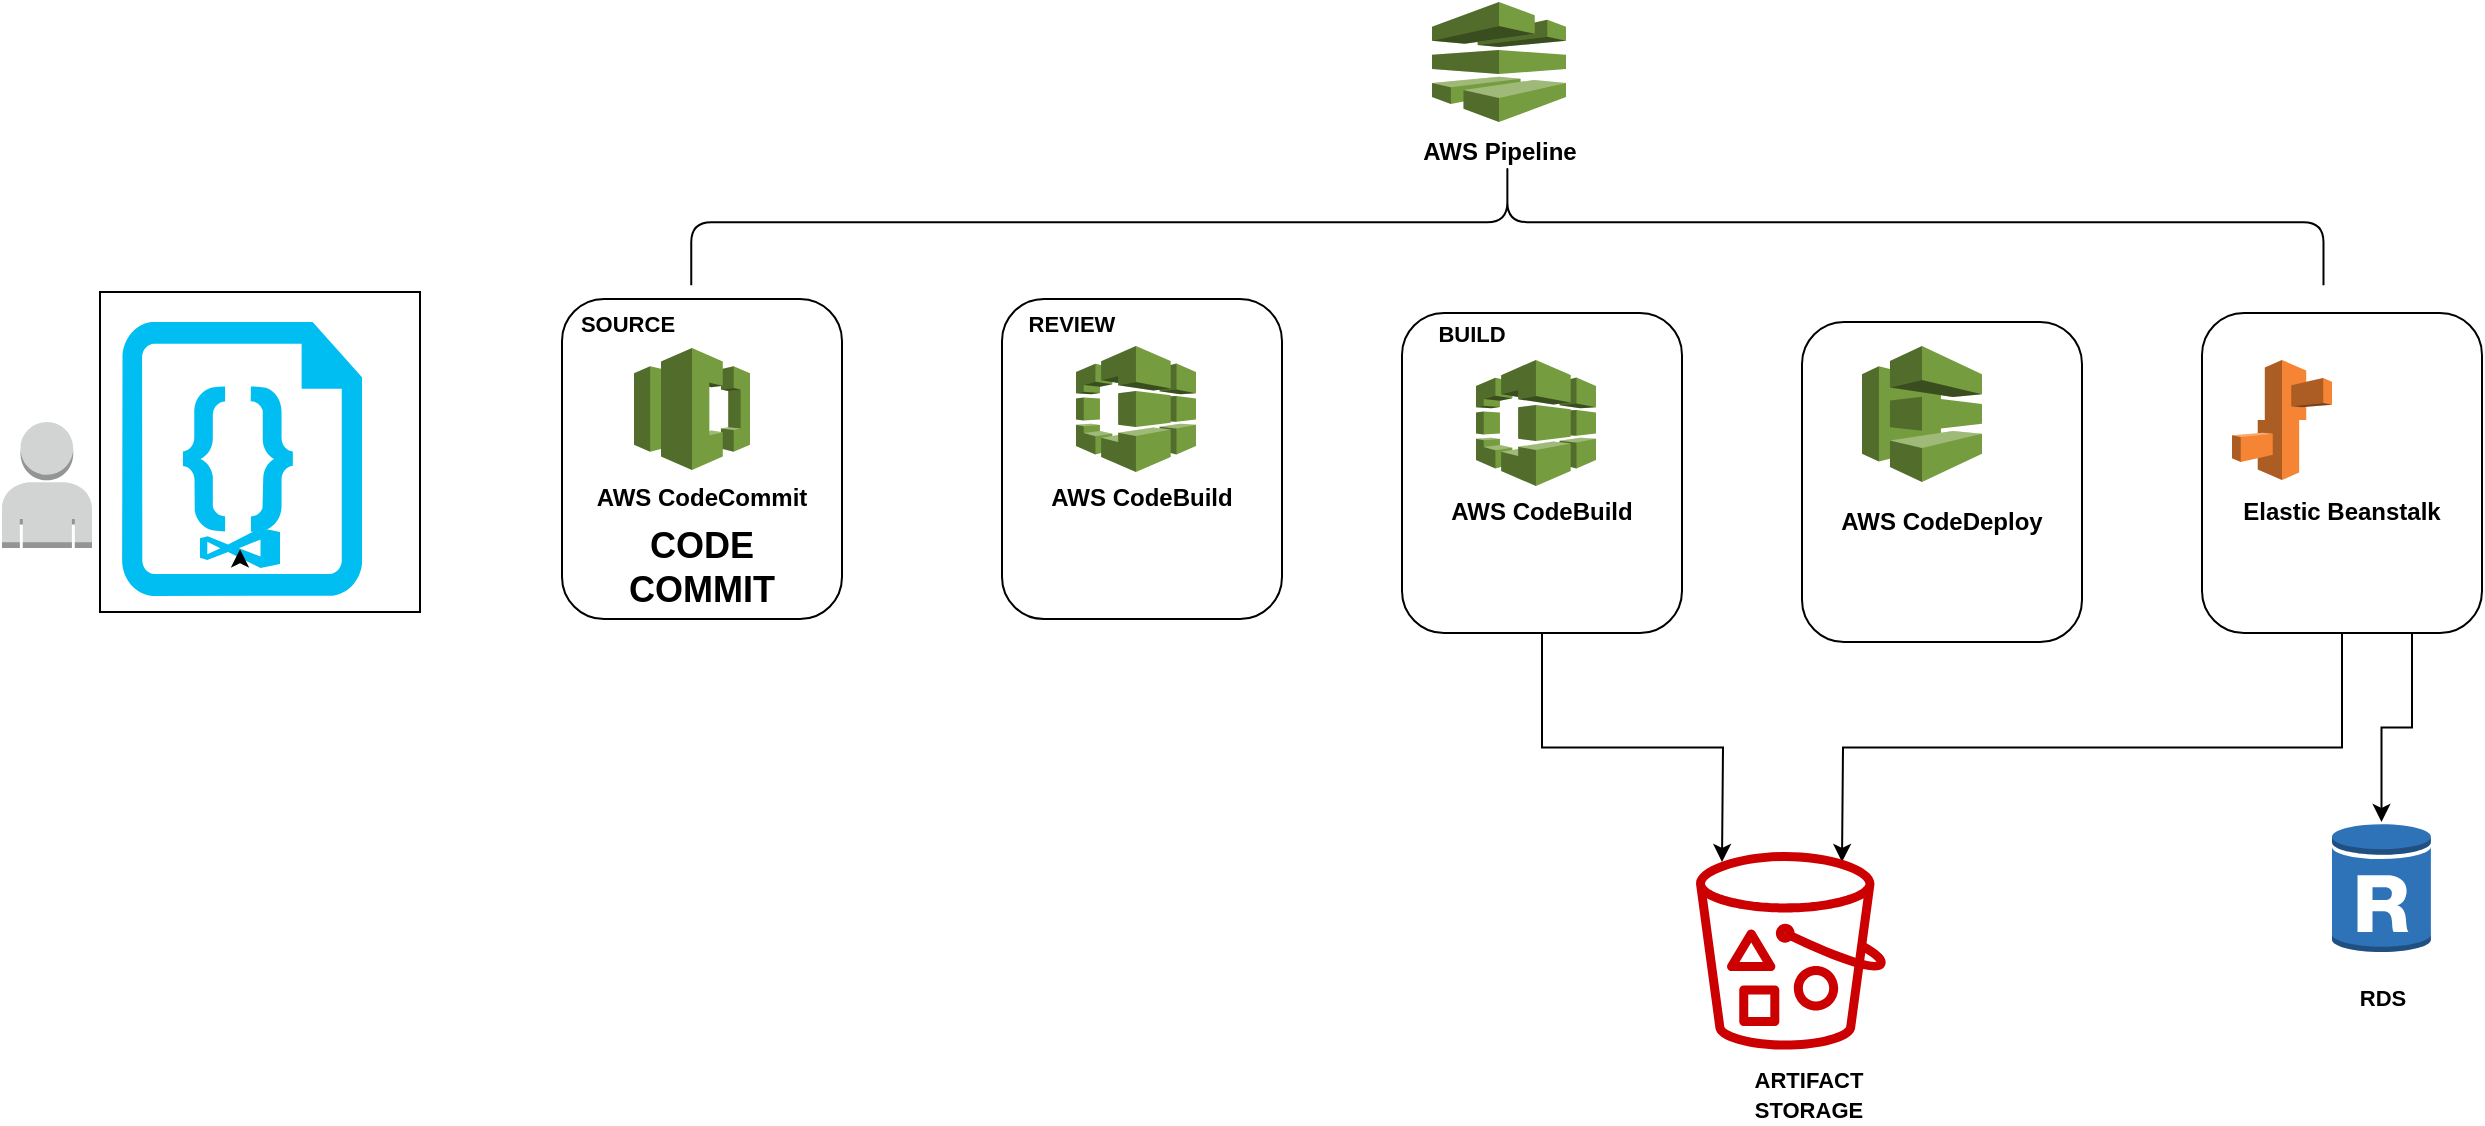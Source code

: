 <mxfile version="21.6.2" type="github">
  <diagram name="Page-1" id="tXGc1czYYgCE-eAsgy8O">
    <mxGraphModel dx="880" dy="1639" grid="1" gridSize="10" guides="1" tooltips="1" connect="1" arrows="1" fold="1" page="1" pageScale="1" pageWidth="827" pageHeight="1169" math="0" shadow="0">
      <root>
        <mxCell id="0" />
        <mxCell id="1" parent="0" />
        <mxCell id="EYXTRXa8_8x5UYYQkYSx-8" value="" style="rounded=1;whiteSpace=wrap;html=1;" vertex="1" parent="1">
          <mxGeometry x="320" y="108.5" width="140" height="160" as="geometry" />
        </mxCell>
        <mxCell id="EYXTRXa8_8x5UYYQkYSx-6" value="" style="whiteSpace=wrap;html=1;" vertex="1" parent="1">
          <mxGeometry x="89" y="105" width="160" height="160" as="geometry" />
        </mxCell>
        <mxCell id="EYXTRXa8_8x5UYYQkYSx-1" value="" style="outlineConnect=0;dashed=0;verticalLabelPosition=bottom;verticalAlign=top;align=center;html=1;shape=mxgraph.aws3.user;fillColor=#D2D3D3;gradientColor=none;" vertex="1" parent="1">
          <mxGeometry x="40" y="170" width="45" height="63" as="geometry" />
        </mxCell>
        <mxCell id="EYXTRXa8_8x5UYYQkYSx-2" value="" style="verticalLabelPosition=bottom;html=1;verticalAlign=top;align=center;strokeColor=none;fillColor=#00BEF2;shape=mxgraph.azure.visual_studio_online;" vertex="1" parent="1">
          <mxGeometry x="139" y="223" width="40" height="20" as="geometry" />
        </mxCell>
        <mxCell id="EYXTRXa8_8x5UYYQkYSx-3" value="" style="verticalLabelPosition=bottom;html=1;verticalAlign=top;align=center;strokeColor=none;fillColor=#00BEF2;shape=mxgraph.azure.code_file;pointerEvents=1;" vertex="1" parent="1">
          <mxGeometry x="100" y="120" width="120" height="137" as="geometry" />
        </mxCell>
        <mxCell id="EYXTRXa8_8x5UYYQkYSx-4" style="edgeStyle=orthogonalEdgeStyle;rounded=0;orthogonalLoop=1;jettySize=auto;html=1;exitX=0.5;exitY=0.75;exitDx=0;exitDy=0;exitPerimeter=0;entryX=0.5;entryY=0.533;entryDx=0;entryDy=0;entryPerimeter=0;" edge="1" parent="1" source="EYXTRXa8_8x5UYYQkYSx-2" target="EYXTRXa8_8x5UYYQkYSx-2">
          <mxGeometry relative="1" as="geometry" />
        </mxCell>
        <mxCell id="EYXTRXa8_8x5UYYQkYSx-5" value="" style="shape=image;html=1;verticalAlign=top;verticalLabelPosition=bottom;labelBackgroundColor=#ffffff;imageAspect=0;aspect=fixed;image=https://cdn2.iconfinder.com/data/icons/boxicons-regular-vol-2/24/bx-git-repo-forked-128.png" vertex="1" parent="1">
          <mxGeometry x="179" y="190" width="30" height="30" as="geometry" />
        </mxCell>
        <mxCell id="EYXTRXa8_8x5UYYQkYSx-9" value="&lt;b&gt;AWS CodeCommit&lt;/b&gt;" style="text;strokeColor=none;align=center;fillColor=none;html=1;verticalAlign=middle;whiteSpace=wrap;rounded=0;" vertex="1" parent="1">
          <mxGeometry x="335" y="193" width="110" height="30" as="geometry" />
        </mxCell>
        <mxCell id="EYXTRXa8_8x5UYYQkYSx-10" value="&lt;b&gt;&lt;font style=&quot;font-size: 18px;&quot;&gt;CODE&lt;br&gt;COMMIT&lt;/font&gt;&lt;/b&gt;" style="text;strokeColor=none;align=center;fillColor=none;html=1;verticalAlign=middle;whiteSpace=wrap;rounded=0;" vertex="1" parent="1">
          <mxGeometry x="335" y="223" width="110" height="40" as="geometry" />
        </mxCell>
        <mxCell id="EYXTRXa8_8x5UYYQkYSx-11" value="" style="rounded=1;whiteSpace=wrap;html=1;" vertex="1" parent="1">
          <mxGeometry x="540" y="108.5" width="140" height="160" as="geometry" />
        </mxCell>
        <mxCell id="EYXTRXa8_8x5UYYQkYSx-12" value="" style="outlineConnect=0;dashed=0;verticalLabelPosition=bottom;verticalAlign=top;align=center;html=1;shape=mxgraph.aws3.codebuild;fillColor=#759C3E;gradientColor=none;" vertex="1" parent="1">
          <mxGeometry x="577" y="132" width="60" height="63" as="geometry" />
        </mxCell>
        <mxCell id="EYXTRXa8_8x5UYYQkYSx-13" value="&lt;b&gt;AWS CodeBuild&lt;/b&gt;" style="text;strokeColor=none;align=center;fillColor=none;html=1;verticalAlign=middle;whiteSpace=wrap;rounded=0;" vertex="1" parent="1">
          <mxGeometry x="555" y="193" width="110" height="30" as="geometry" />
        </mxCell>
        <mxCell id="EYXTRXa8_8x5UYYQkYSx-15" value="" style="outlineConnect=0;dashed=0;verticalLabelPosition=bottom;verticalAlign=top;align=center;html=1;shape=mxgraph.aws3.codecommit;fillColor=#759C3E;gradientColor=none;" vertex="1" parent="1">
          <mxGeometry x="356" y="133" width="58" height="61" as="geometry" />
        </mxCell>
        <mxCell id="EYXTRXa8_8x5UYYQkYSx-16" value="&lt;b&gt;&lt;font style=&quot;font-size: 11px;&quot;&gt;SOURCE&lt;/font&gt;&lt;/b&gt;" style="text;strokeColor=none;align=center;fillColor=none;html=1;verticalAlign=middle;whiteSpace=wrap;rounded=0;" vertex="1" parent="1">
          <mxGeometry x="318" y="115.5" width="70" height="11.5" as="geometry" />
        </mxCell>
        <mxCell id="EYXTRXa8_8x5UYYQkYSx-41" style="edgeStyle=orthogonalEdgeStyle;rounded=0;orthogonalLoop=1;jettySize=auto;html=1;exitX=0.5;exitY=1;exitDx=0;exitDy=0;" edge="1" parent="1" source="EYXTRXa8_8x5UYYQkYSx-21">
          <mxGeometry relative="1" as="geometry">
            <mxPoint x="900" y="390" as="targetPoint" />
          </mxGeometry>
        </mxCell>
        <mxCell id="EYXTRXa8_8x5UYYQkYSx-21" value="" style="rounded=1;whiteSpace=wrap;html=1;" vertex="1" parent="1">
          <mxGeometry x="740" y="115.5" width="140" height="160" as="geometry" />
        </mxCell>
        <mxCell id="EYXTRXa8_8x5UYYQkYSx-22" value="" style="outlineConnect=0;dashed=0;verticalLabelPosition=bottom;verticalAlign=top;align=center;html=1;shape=mxgraph.aws3.codebuild;fillColor=#759C3E;gradientColor=none;" vertex="1" parent="1">
          <mxGeometry x="777" y="139" width="60" height="63" as="geometry" />
        </mxCell>
        <mxCell id="EYXTRXa8_8x5UYYQkYSx-23" value="&lt;b&gt;AWS CodeBuild&lt;/b&gt;" style="text;strokeColor=none;align=center;fillColor=none;html=1;verticalAlign=middle;whiteSpace=wrap;rounded=0;" vertex="1" parent="1">
          <mxGeometry x="755" y="200" width="110" height="30" as="geometry" />
        </mxCell>
        <mxCell id="EYXTRXa8_8x5UYYQkYSx-25" value="&lt;b&gt;&lt;font style=&quot;font-size: 11px;&quot;&gt;REVIEW&lt;/font&gt;&lt;/b&gt;" style="text;strokeColor=none;align=center;fillColor=none;html=1;verticalAlign=middle;whiteSpace=wrap;rounded=0;" vertex="1" parent="1">
          <mxGeometry x="540" y="115.5" width="70" height="11.5" as="geometry" />
        </mxCell>
        <mxCell id="EYXTRXa8_8x5UYYQkYSx-26" value="&lt;b&gt;&lt;font style=&quot;font-size: 11px;&quot;&gt;BUILD&lt;/font&gt;&lt;/b&gt;" style="text;strokeColor=none;align=center;fillColor=none;html=1;verticalAlign=middle;whiteSpace=wrap;rounded=0;" vertex="1" parent="1">
          <mxGeometry x="740" y="120.5" width="70" height="11.5" as="geometry" />
        </mxCell>
        <mxCell id="EYXTRXa8_8x5UYYQkYSx-27" value="" style="rounded=1;whiteSpace=wrap;html=1;" vertex="1" parent="1">
          <mxGeometry x="940" y="120" width="140" height="160" as="geometry" />
        </mxCell>
        <mxCell id="EYXTRXa8_8x5UYYQkYSx-29" value="&lt;b&gt;AWS CodeDeploy&lt;/b&gt;" style="text;strokeColor=none;align=center;fillColor=none;html=1;verticalAlign=middle;whiteSpace=wrap;rounded=0;" vertex="1" parent="1">
          <mxGeometry x="955" y="204.5" width="110" height="30" as="geometry" />
        </mxCell>
        <mxCell id="EYXTRXa8_8x5UYYQkYSx-31" value="" style="outlineConnect=0;dashed=0;verticalLabelPosition=bottom;verticalAlign=top;align=center;html=1;shape=mxgraph.aws3.codedeploy;fillColor=#759C3E;gradientColor=none;" vertex="1" parent="1">
          <mxGeometry x="970" y="132" width="60" height="68" as="geometry" />
        </mxCell>
        <mxCell id="EYXTRXa8_8x5UYYQkYSx-42" style="edgeStyle=orthogonalEdgeStyle;rounded=0;orthogonalLoop=1;jettySize=auto;html=1;exitX=0.5;exitY=1;exitDx=0;exitDy=0;" edge="1" parent="1" source="EYXTRXa8_8x5UYYQkYSx-32">
          <mxGeometry relative="1" as="geometry">
            <mxPoint x="960" y="390" as="targetPoint" />
          </mxGeometry>
        </mxCell>
        <mxCell id="EYXTRXa8_8x5UYYQkYSx-43" style="edgeStyle=orthogonalEdgeStyle;rounded=0;orthogonalLoop=1;jettySize=auto;html=1;exitX=0.75;exitY=1;exitDx=0;exitDy=0;" edge="1" parent="1" source="EYXTRXa8_8x5UYYQkYSx-32" target="EYXTRXa8_8x5UYYQkYSx-38">
          <mxGeometry relative="1" as="geometry" />
        </mxCell>
        <mxCell id="EYXTRXa8_8x5UYYQkYSx-32" value="" style="rounded=1;whiteSpace=wrap;html=1;" vertex="1" parent="1">
          <mxGeometry x="1140" y="115.5" width="140" height="160" as="geometry" />
        </mxCell>
        <mxCell id="EYXTRXa8_8x5UYYQkYSx-33" value="&lt;b&gt;Elastic Beanstalk&lt;/b&gt;" style="text;strokeColor=none;align=center;fillColor=none;html=1;verticalAlign=middle;whiteSpace=wrap;rounded=0;" vertex="1" parent="1">
          <mxGeometry x="1155" y="200" width="110" height="30" as="geometry" />
        </mxCell>
        <mxCell id="EYXTRXa8_8x5UYYQkYSx-36" value="" style="outlineConnect=0;dashed=0;verticalLabelPosition=bottom;verticalAlign=top;align=center;html=1;shape=mxgraph.aws3.elastic_beanstalk;fillColor=#F58534;gradientColor=none;" vertex="1" parent="1">
          <mxGeometry x="1155" y="139" width="50" height="60" as="geometry" />
        </mxCell>
        <mxCell id="EYXTRXa8_8x5UYYQkYSx-37" value="" style="sketch=0;outlineConnect=0;fontColor=#232F3E;gradientColor=none;fillColor=#CC0000;strokeColor=none;dashed=0;verticalLabelPosition=bottom;verticalAlign=top;align=center;html=1;fontSize=12;fontStyle=0;aspect=fixed;pointerEvents=1;shape=mxgraph.aws4.bucket_with_objects;" vertex="1" parent="1">
          <mxGeometry x="887" y="385" width="95" height="98.79" as="geometry" />
        </mxCell>
        <mxCell id="EYXTRXa8_8x5UYYQkYSx-38" value="" style="outlineConnect=0;dashed=0;verticalLabelPosition=bottom;verticalAlign=top;align=center;html=1;shape=mxgraph.aws3.rds_db_instance_read_replica;fillColor=#2E73B8;gradientColor=none;" vertex="1" parent="1">
          <mxGeometry x="1205" y="370" width="49.5" height="66" as="geometry" />
        </mxCell>
        <mxCell id="EYXTRXa8_8x5UYYQkYSx-44" value="" style="shape=curlyBracket;whiteSpace=wrap;html=1;rounded=1;flipH=1;labelPosition=right;verticalLabelPosition=middle;align=left;verticalAlign=middle;rotation=-90;" vertex="1" parent="1">
          <mxGeometry x="761.12" y="-337.99" width="63.13" height="816.12" as="geometry" />
        </mxCell>
        <mxCell id="EYXTRXa8_8x5UYYQkYSx-45" value="&lt;b&gt;&lt;font style=&quot;font-size: 11px;&quot;&gt;ARTIFACT STORAGE&lt;/font&gt;&lt;/b&gt;" style="text;strokeColor=none;align=center;fillColor=none;html=1;verticalAlign=middle;whiteSpace=wrap;rounded=0;" vertex="1" parent="1">
          <mxGeometry x="892.5" y="491" width="100.5" height="30" as="geometry" />
        </mxCell>
        <mxCell id="EYXTRXa8_8x5UYYQkYSx-46" value="&lt;b&gt;&lt;font style=&quot;font-size: 11px;&quot;&gt;RDS&lt;/font&gt;&lt;/b&gt;" style="text;strokeColor=none;align=center;fillColor=none;html=1;verticalAlign=middle;whiteSpace=wrap;rounded=0;" vertex="1" parent="1">
          <mxGeometry x="1205.5" y="443" width="49" height="30" as="geometry" />
        </mxCell>
        <mxCell id="EYXTRXa8_8x5UYYQkYSx-47" value="" style="outlineConnect=0;dashed=0;verticalLabelPosition=bottom;verticalAlign=top;align=center;html=1;shape=mxgraph.aws3.codepipeline;fillColor=#759C3E;gradientColor=none;" vertex="1" parent="1">
          <mxGeometry x="755" y="-40" width="67" height="60" as="geometry" />
        </mxCell>
        <mxCell id="EYXTRXa8_8x5UYYQkYSx-48" value="&lt;b&gt;AWS Pipeline&lt;/b&gt;" style="text;strokeColor=none;align=center;fillColor=none;html=1;verticalAlign=middle;whiteSpace=wrap;rounded=0;" vertex="1" parent="1">
          <mxGeometry x="733.5" y="20" width="110" height="30" as="geometry" />
        </mxCell>
      </root>
    </mxGraphModel>
  </diagram>
</mxfile>
